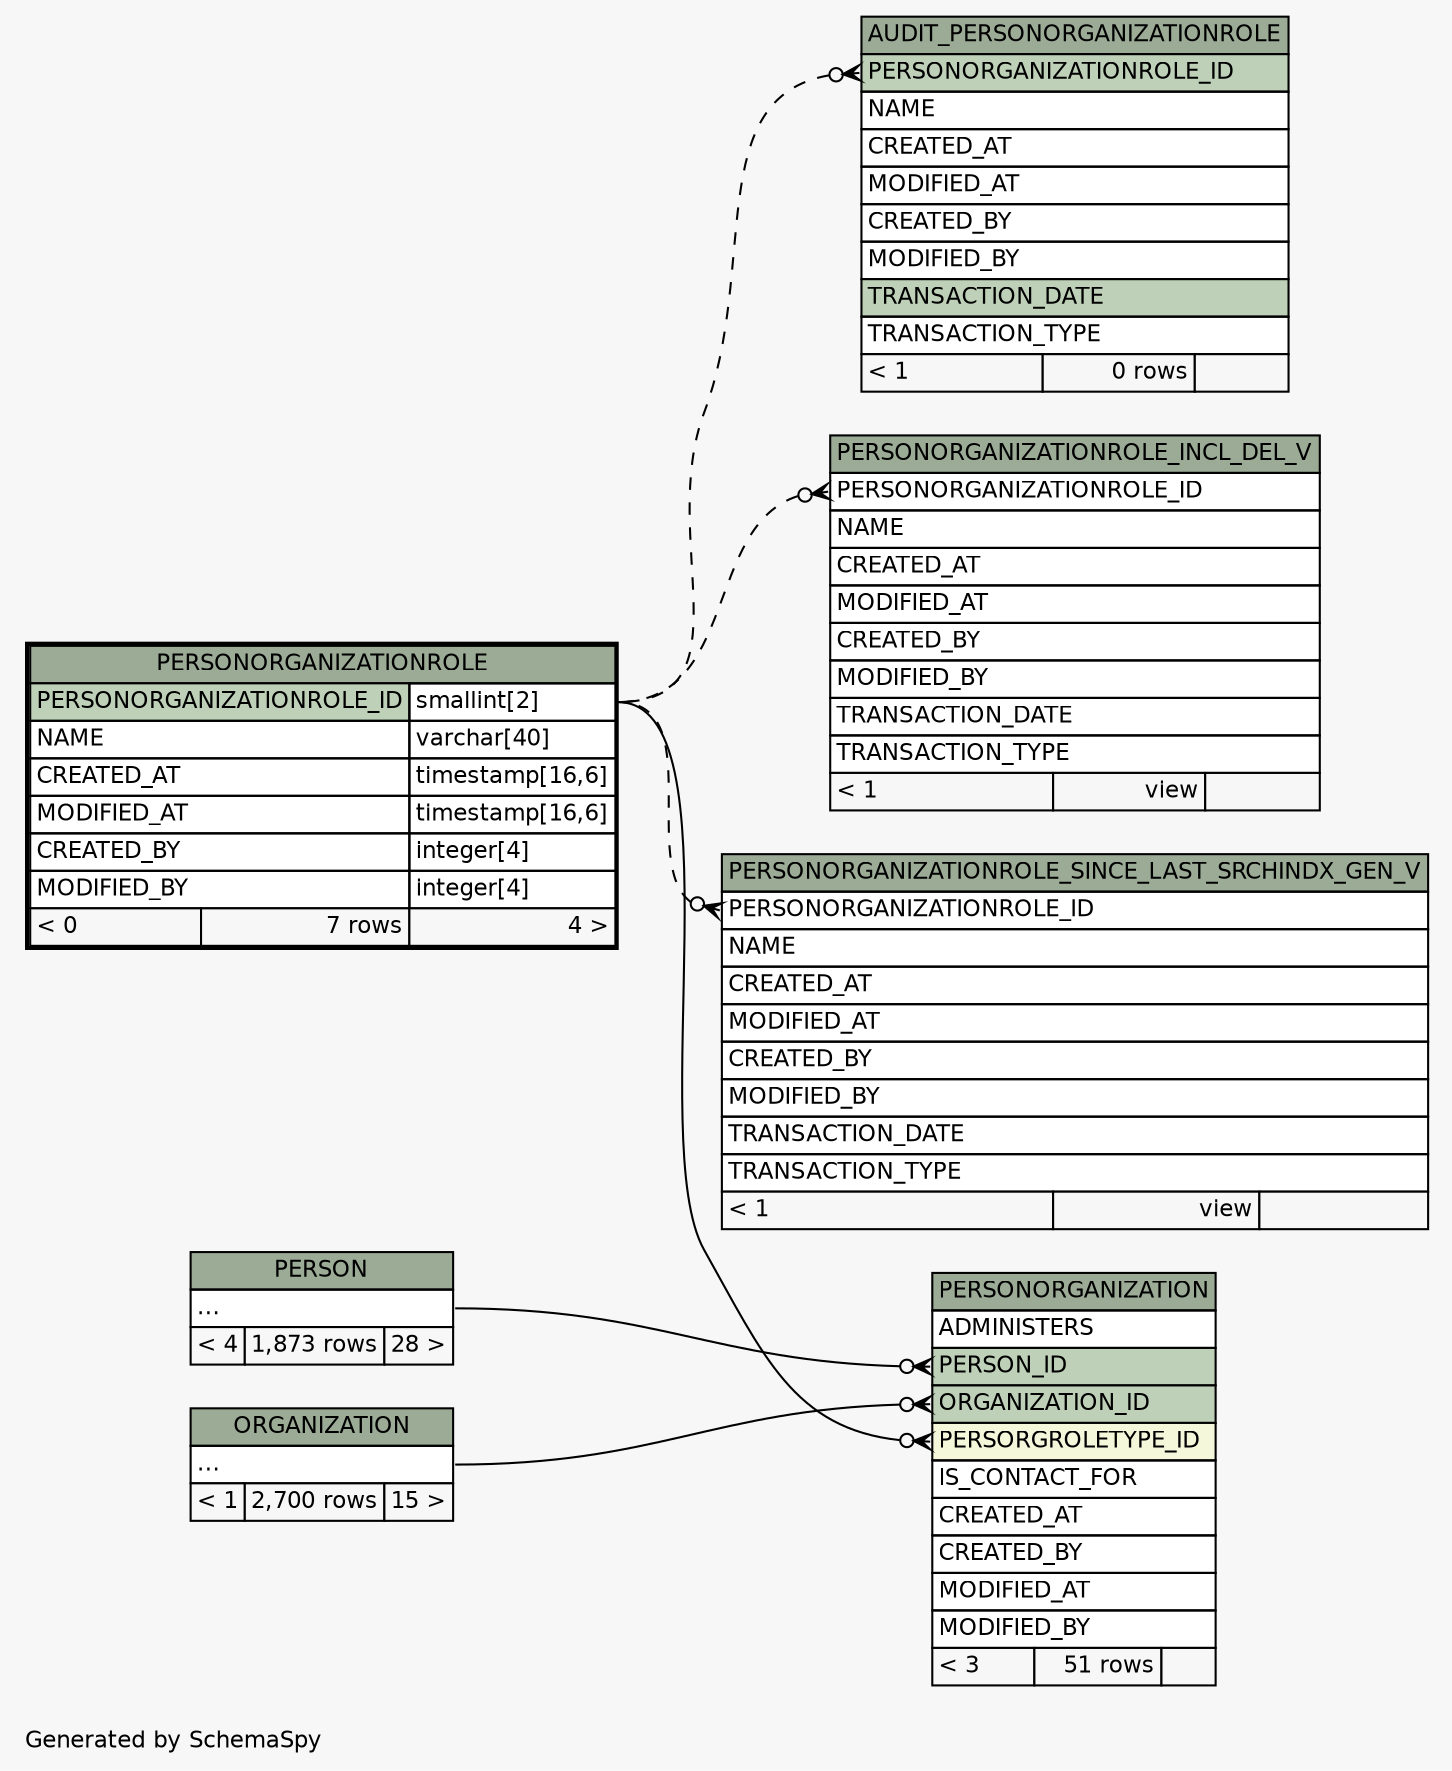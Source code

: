 // dot 2.38.0 on Windows 10 10.0
// SchemaSpy rev Unknown
digraph "impliedTwoDegreesRelationshipsDiagram" {
  graph [
    rankdir="RL"
    bgcolor="#f7f7f7"
    label="\nGenerated by SchemaSpy"
    labeljust="l"
    nodesep="0.18"
    ranksep="0.46"
    fontname="Helvetica"
    fontsize="11"
  ];
  node [
    fontname="Helvetica"
    fontsize="11"
    shape="plaintext"
  ];
  edge [
    arrowsize="0.8"
  ];
  "AUDIT_PERSONORGANIZATIONROLE":"PERSONORGANIZATIONROLE_ID":w -> "PERSONORGANIZATIONROLE":"PERSONORGANIZATIONROLE_ID.type":e [arrowhead=none dir=back arrowtail=crowodot style=dashed];
  "PERSONORGANIZATION":"ORGANIZATION_ID":w -> "ORGANIZATION":"elipses":e [arrowhead=none dir=back arrowtail=crowodot];
  "PERSONORGANIZATION":"PERSON_ID":w -> "PERSON":"elipses":e [arrowhead=none dir=back arrowtail=crowodot];
  "PERSONORGANIZATION":"PERSORGROLETYPE_ID":w -> "PERSONORGANIZATIONROLE":"PERSONORGANIZATIONROLE_ID.type":e [arrowhead=none dir=back arrowtail=crowodot];
  "PERSONORGANIZATIONROLE_INCL_DEL_V":"PERSONORGANIZATIONROLE_ID":w -> "PERSONORGANIZATIONROLE":"PERSONORGANIZATIONROLE_ID.type":e [arrowhead=none dir=back arrowtail=crowodot style=dashed];
  "PERSONORGANIZATIONROLE_SINCE_LAST_SRCHINDX_GEN_V":"PERSONORGANIZATIONROLE_ID":w -> "PERSONORGANIZATIONROLE":"PERSONORGANIZATIONROLE_ID.type":e [arrowhead=none dir=back arrowtail=crowodot style=dashed];
  "AUDIT_PERSONORGANIZATIONROLE" [
    label=<
    <TABLE BORDER="0" CELLBORDER="1" CELLSPACING="0" BGCOLOR="#ffffff">
      <TR><TD COLSPAN="3" BGCOLOR="#9bab96" ALIGN="CENTER">AUDIT_PERSONORGANIZATIONROLE</TD></TR>
      <TR><TD PORT="PERSONORGANIZATIONROLE_ID" COLSPAN="3" BGCOLOR="#bed1b8" ALIGN="LEFT">PERSONORGANIZATIONROLE_ID</TD></TR>
      <TR><TD PORT="NAME" COLSPAN="3" ALIGN="LEFT">NAME</TD></TR>
      <TR><TD PORT="CREATED_AT" COLSPAN="3" ALIGN="LEFT">CREATED_AT</TD></TR>
      <TR><TD PORT="MODIFIED_AT" COLSPAN="3" ALIGN="LEFT">MODIFIED_AT</TD></TR>
      <TR><TD PORT="CREATED_BY" COLSPAN="3" ALIGN="LEFT">CREATED_BY</TD></TR>
      <TR><TD PORT="MODIFIED_BY" COLSPAN="3" ALIGN="LEFT">MODIFIED_BY</TD></TR>
      <TR><TD PORT="TRANSACTION_DATE" COLSPAN="3" BGCOLOR="#bed1b8" ALIGN="LEFT">TRANSACTION_DATE</TD></TR>
      <TR><TD PORT="TRANSACTION_TYPE" COLSPAN="3" ALIGN="LEFT">TRANSACTION_TYPE</TD></TR>
      <TR><TD ALIGN="LEFT" BGCOLOR="#f7f7f7">&lt; 1</TD><TD ALIGN="RIGHT" BGCOLOR="#f7f7f7">0 rows</TD><TD ALIGN="RIGHT" BGCOLOR="#f7f7f7">  </TD></TR>
    </TABLE>>
    URL="AUDIT_PERSONORGANIZATIONROLE.html"
    tooltip="AUDIT_PERSONORGANIZATIONROLE"
  ];
  "ORGANIZATION" [
    label=<
    <TABLE BORDER="0" CELLBORDER="1" CELLSPACING="0" BGCOLOR="#ffffff">
      <TR><TD COLSPAN="3" BGCOLOR="#9bab96" ALIGN="CENTER">ORGANIZATION</TD></TR>
      <TR><TD PORT="elipses" COLSPAN="3" ALIGN="LEFT">...</TD></TR>
      <TR><TD ALIGN="LEFT" BGCOLOR="#f7f7f7">&lt; 1</TD><TD ALIGN="RIGHT" BGCOLOR="#f7f7f7">2,700 rows</TD><TD ALIGN="RIGHT" BGCOLOR="#f7f7f7">15 &gt;</TD></TR>
    </TABLE>>
    URL="ORGANIZATION.html"
    tooltip="ORGANIZATION"
  ];
  "PERSON" [
    label=<
    <TABLE BORDER="0" CELLBORDER="1" CELLSPACING="0" BGCOLOR="#ffffff">
      <TR><TD COLSPAN="3" BGCOLOR="#9bab96" ALIGN="CENTER">PERSON</TD></TR>
      <TR><TD PORT="elipses" COLSPAN="3" ALIGN="LEFT">...</TD></TR>
      <TR><TD ALIGN="LEFT" BGCOLOR="#f7f7f7">&lt; 4</TD><TD ALIGN="RIGHT" BGCOLOR="#f7f7f7">1,873 rows</TD><TD ALIGN="RIGHT" BGCOLOR="#f7f7f7">28 &gt;</TD></TR>
    </TABLE>>
    URL="PERSON.html"
    tooltip="PERSON"
  ];
  "PERSONORGANIZATION" [
    label=<
    <TABLE BORDER="0" CELLBORDER="1" CELLSPACING="0" BGCOLOR="#ffffff">
      <TR><TD COLSPAN="3" BGCOLOR="#9bab96" ALIGN="CENTER">PERSONORGANIZATION</TD></TR>
      <TR><TD PORT="ADMINISTERS" COLSPAN="3" ALIGN="LEFT">ADMINISTERS</TD></TR>
      <TR><TD PORT="PERSON_ID" COLSPAN="3" BGCOLOR="#bed1b8" ALIGN="LEFT">PERSON_ID</TD></TR>
      <TR><TD PORT="ORGANIZATION_ID" COLSPAN="3" BGCOLOR="#bed1b8" ALIGN="LEFT">ORGANIZATION_ID</TD></TR>
      <TR><TD PORT="PERSORGROLETYPE_ID" COLSPAN="3" BGCOLOR="#f4f7da" ALIGN="LEFT">PERSORGROLETYPE_ID</TD></TR>
      <TR><TD PORT="IS_CONTACT_FOR" COLSPAN="3" ALIGN="LEFT">IS_CONTACT_FOR</TD></TR>
      <TR><TD PORT="CREATED_AT" COLSPAN="3" ALIGN="LEFT">CREATED_AT</TD></TR>
      <TR><TD PORT="CREATED_BY" COLSPAN="3" ALIGN="LEFT">CREATED_BY</TD></TR>
      <TR><TD PORT="MODIFIED_AT" COLSPAN="3" ALIGN="LEFT">MODIFIED_AT</TD></TR>
      <TR><TD PORT="MODIFIED_BY" COLSPAN="3" ALIGN="LEFT">MODIFIED_BY</TD></TR>
      <TR><TD ALIGN="LEFT" BGCOLOR="#f7f7f7">&lt; 3</TD><TD ALIGN="RIGHT" BGCOLOR="#f7f7f7">51 rows</TD><TD ALIGN="RIGHT" BGCOLOR="#f7f7f7">  </TD></TR>
    </TABLE>>
    URL="PERSONORGANIZATION.html"
    tooltip="PERSONORGANIZATION"
  ];
  "PERSONORGANIZATIONROLE" [
    label=<
    <TABLE BORDER="2" CELLBORDER="1" CELLSPACING="0" BGCOLOR="#ffffff">
      <TR><TD COLSPAN="3" BGCOLOR="#9bab96" ALIGN="CENTER">PERSONORGANIZATIONROLE</TD></TR>
      <TR><TD PORT="PERSONORGANIZATIONROLE_ID" COLSPAN="2" BGCOLOR="#bed1b8" ALIGN="LEFT">PERSONORGANIZATIONROLE_ID</TD><TD PORT="PERSONORGANIZATIONROLE_ID.type" ALIGN="LEFT">smallint[2]</TD></TR>
      <TR><TD PORT="NAME" COLSPAN="2" ALIGN="LEFT">NAME</TD><TD PORT="NAME.type" ALIGN="LEFT">varchar[40]</TD></TR>
      <TR><TD PORT="CREATED_AT" COLSPAN="2" ALIGN="LEFT">CREATED_AT</TD><TD PORT="CREATED_AT.type" ALIGN="LEFT">timestamp[16,6]</TD></TR>
      <TR><TD PORT="MODIFIED_AT" COLSPAN="2" ALIGN="LEFT">MODIFIED_AT</TD><TD PORT="MODIFIED_AT.type" ALIGN="LEFT">timestamp[16,6]</TD></TR>
      <TR><TD PORT="CREATED_BY" COLSPAN="2" ALIGN="LEFT">CREATED_BY</TD><TD PORT="CREATED_BY.type" ALIGN="LEFT">integer[4]</TD></TR>
      <TR><TD PORT="MODIFIED_BY" COLSPAN="2" ALIGN="LEFT">MODIFIED_BY</TD><TD PORT="MODIFIED_BY.type" ALIGN="LEFT">integer[4]</TD></TR>
      <TR><TD ALIGN="LEFT" BGCOLOR="#f7f7f7">&lt; 0</TD><TD ALIGN="RIGHT" BGCOLOR="#f7f7f7">7 rows</TD><TD ALIGN="RIGHT" BGCOLOR="#f7f7f7">4 &gt;</TD></TR>
    </TABLE>>
    URL="PERSONORGANIZATIONROLE.html"
    tooltip="PERSONORGANIZATIONROLE"
  ];
  "PERSONORGANIZATIONROLE_INCL_DEL_V" [
    label=<
    <TABLE BORDER="0" CELLBORDER="1" CELLSPACING="0" BGCOLOR="#ffffff">
      <TR><TD COLSPAN="3" BGCOLOR="#9bab96" ALIGN="CENTER">PERSONORGANIZATIONROLE_INCL_DEL_V</TD></TR>
      <TR><TD PORT="PERSONORGANIZATIONROLE_ID" COLSPAN="3" ALIGN="LEFT">PERSONORGANIZATIONROLE_ID</TD></TR>
      <TR><TD PORT="NAME" COLSPAN="3" ALIGN="LEFT">NAME</TD></TR>
      <TR><TD PORT="CREATED_AT" COLSPAN="3" ALIGN="LEFT">CREATED_AT</TD></TR>
      <TR><TD PORT="MODIFIED_AT" COLSPAN="3" ALIGN="LEFT">MODIFIED_AT</TD></TR>
      <TR><TD PORT="CREATED_BY" COLSPAN="3" ALIGN="LEFT">CREATED_BY</TD></TR>
      <TR><TD PORT="MODIFIED_BY" COLSPAN="3" ALIGN="LEFT">MODIFIED_BY</TD></TR>
      <TR><TD PORT="TRANSACTION_DATE" COLSPAN="3" ALIGN="LEFT">TRANSACTION_DATE</TD></TR>
      <TR><TD PORT="TRANSACTION_TYPE" COLSPAN="3" ALIGN="LEFT">TRANSACTION_TYPE</TD></TR>
      <TR><TD ALIGN="LEFT" BGCOLOR="#f7f7f7">&lt; 1</TD><TD ALIGN="RIGHT" BGCOLOR="#f7f7f7">view</TD><TD ALIGN="RIGHT" BGCOLOR="#f7f7f7">  </TD></TR>
    </TABLE>>
    URL="PERSONORGANIZATIONROLE_INCL_DEL_V.html"
    tooltip="PERSONORGANIZATIONROLE_INCL_DEL_V"
  ];
  "PERSONORGANIZATIONROLE_SINCE_LAST_SRCHINDX_GEN_V" [
    label=<
    <TABLE BORDER="0" CELLBORDER="1" CELLSPACING="0" BGCOLOR="#ffffff">
      <TR><TD COLSPAN="3" BGCOLOR="#9bab96" ALIGN="CENTER">PERSONORGANIZATIONROLE_SINCE_LAST_SRCHINDX_GEN_V</TD></TR>
      <TR><TD PORT="PERSONORGANIZATIONROLE_ID" COLSPAN="3" ALIGN="LEFT">PERSONORGANIZATIONROLE_ID</TD></TR>
      <TR><TD PORT="NAME" COLSPAN="3" ALIGN="LEFT">NAME</TD></TR>
      <TR><TD PORT="CREATED_AT" COLSPAN="3" ALIGN="LEFT">CREATED_AT</TD></TR>
      <TR><TD PORT="MODIFIED_AT" COLSPAN="3" ALIGN="LEFT">MODIFIED_AT</TD></TR>
      <TR><TD PORT="CREATED_BY" COLSPAN="3" ALIGN="LEFT">CREATED_BY</TD></TR>
      <TR><TD PORT="MODIFIED_BY" COLSPAN="3" ALIGN="LEFT">MODIFIED_BY</TD></TR>
      <TR><TD PORT="TRANSACTION_DATE" COLSPAN="3" ALIGN="LEFT">TRANSACTION_DATE</TD></TR>
      <TR><TD PORT="TRANSACTION_TYPE" COLSPAN="3" ALIGN="LEFT">TRANSACTION_TYPE</TD></TR>
      <TR><TD ALIGN="LEFT" BGCOLOR="#f7f7f7">&lt; 1</TD><TD ALIGN="RIGHT" BGCOLOR="#f7f7f7">view</TD><TD ALIGN="RIGHT" BGCOLOR="#f7f7f7">  </TD></TR>
    </TABLE>>
    URL="PERSONORGANIZATIONROLE_SINCE_LAST_SRCHINDX_GEN_V.html"
    tooltip="PERSONORGANIZATIONROLE_SINCE_LAST_SRCHINDX_GEN_V"
  ];
}
